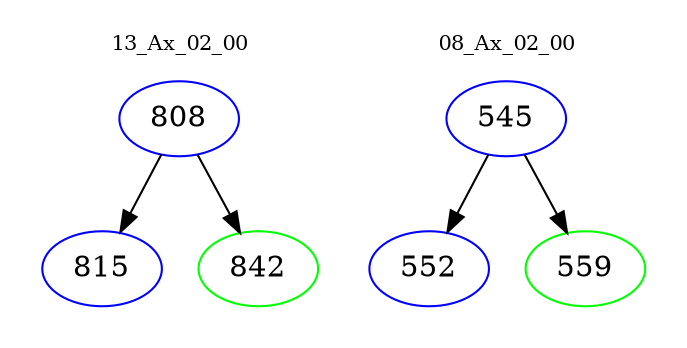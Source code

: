 digraph{
subgraph cluster_0 {
color = white
label = "13_Ax_02_00";
fontsize=10;
T0_808 [label="808", color="blue"]
T0_808 -> T0_815 [color="black"]
T0_815 [label="815", color="blue"]
T0_808 -> T0_842 [color="black"]
T0_842 [label="842", color="green"]
}
subgraph cluster_1 {
color = white
label = "08_Ax_02_00";
fontsize=10;
T1_545 [label="545", color="blue"]
T1_545 -> T1_552 [color="black"]
T1_552 [label="552", color="blue"]
T1_545 -> T1_559 [color="black"]
T1_559 [label="559", color="green"]
}
}
